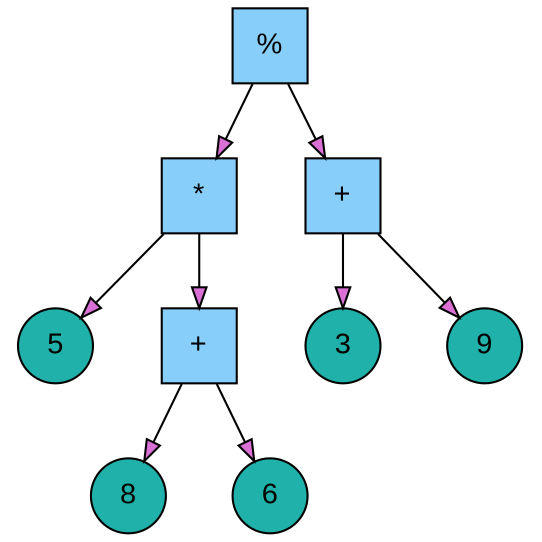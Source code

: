 digraph BST {
    ratio = 1.0;
    node [style=filled]
    node [fontname=Arial]
    edge [arrowType=normal]
    edge [fillcolor=orchid]
    rootLL[label="5",shape=circle,fillcolor=lightseagreen]
    rootLRL[label="8",shape=circle,fillcolor=lightseagreen]
    rootLRR[label="6",shape=circle,fillcolor=lightseagreen]
    rootLR [label="+",shape=square,fillcolor=lightskyblue]
    rootLR -> rootLRL
    rootLR -> rootLRR
    rootL [label="*",shape=square,fillcolor=lightskyblue]
    rootL -> rootLL
    rootL -> rootLR
    rootRL[label="3",shape=circle,fillcolor=lightseagreen]
    rootRR[label="9",shape=circle,fillcolor=lightseagreen]
    rootR [label="+",shape=square,fillcolor=lightskyblue]
    rootR -> rootRL
    rootR -> rootRR
    root [label="\%",shape=square,fillcolor=lightskyblue]
    root -> rootL
    root -> rootR
}

